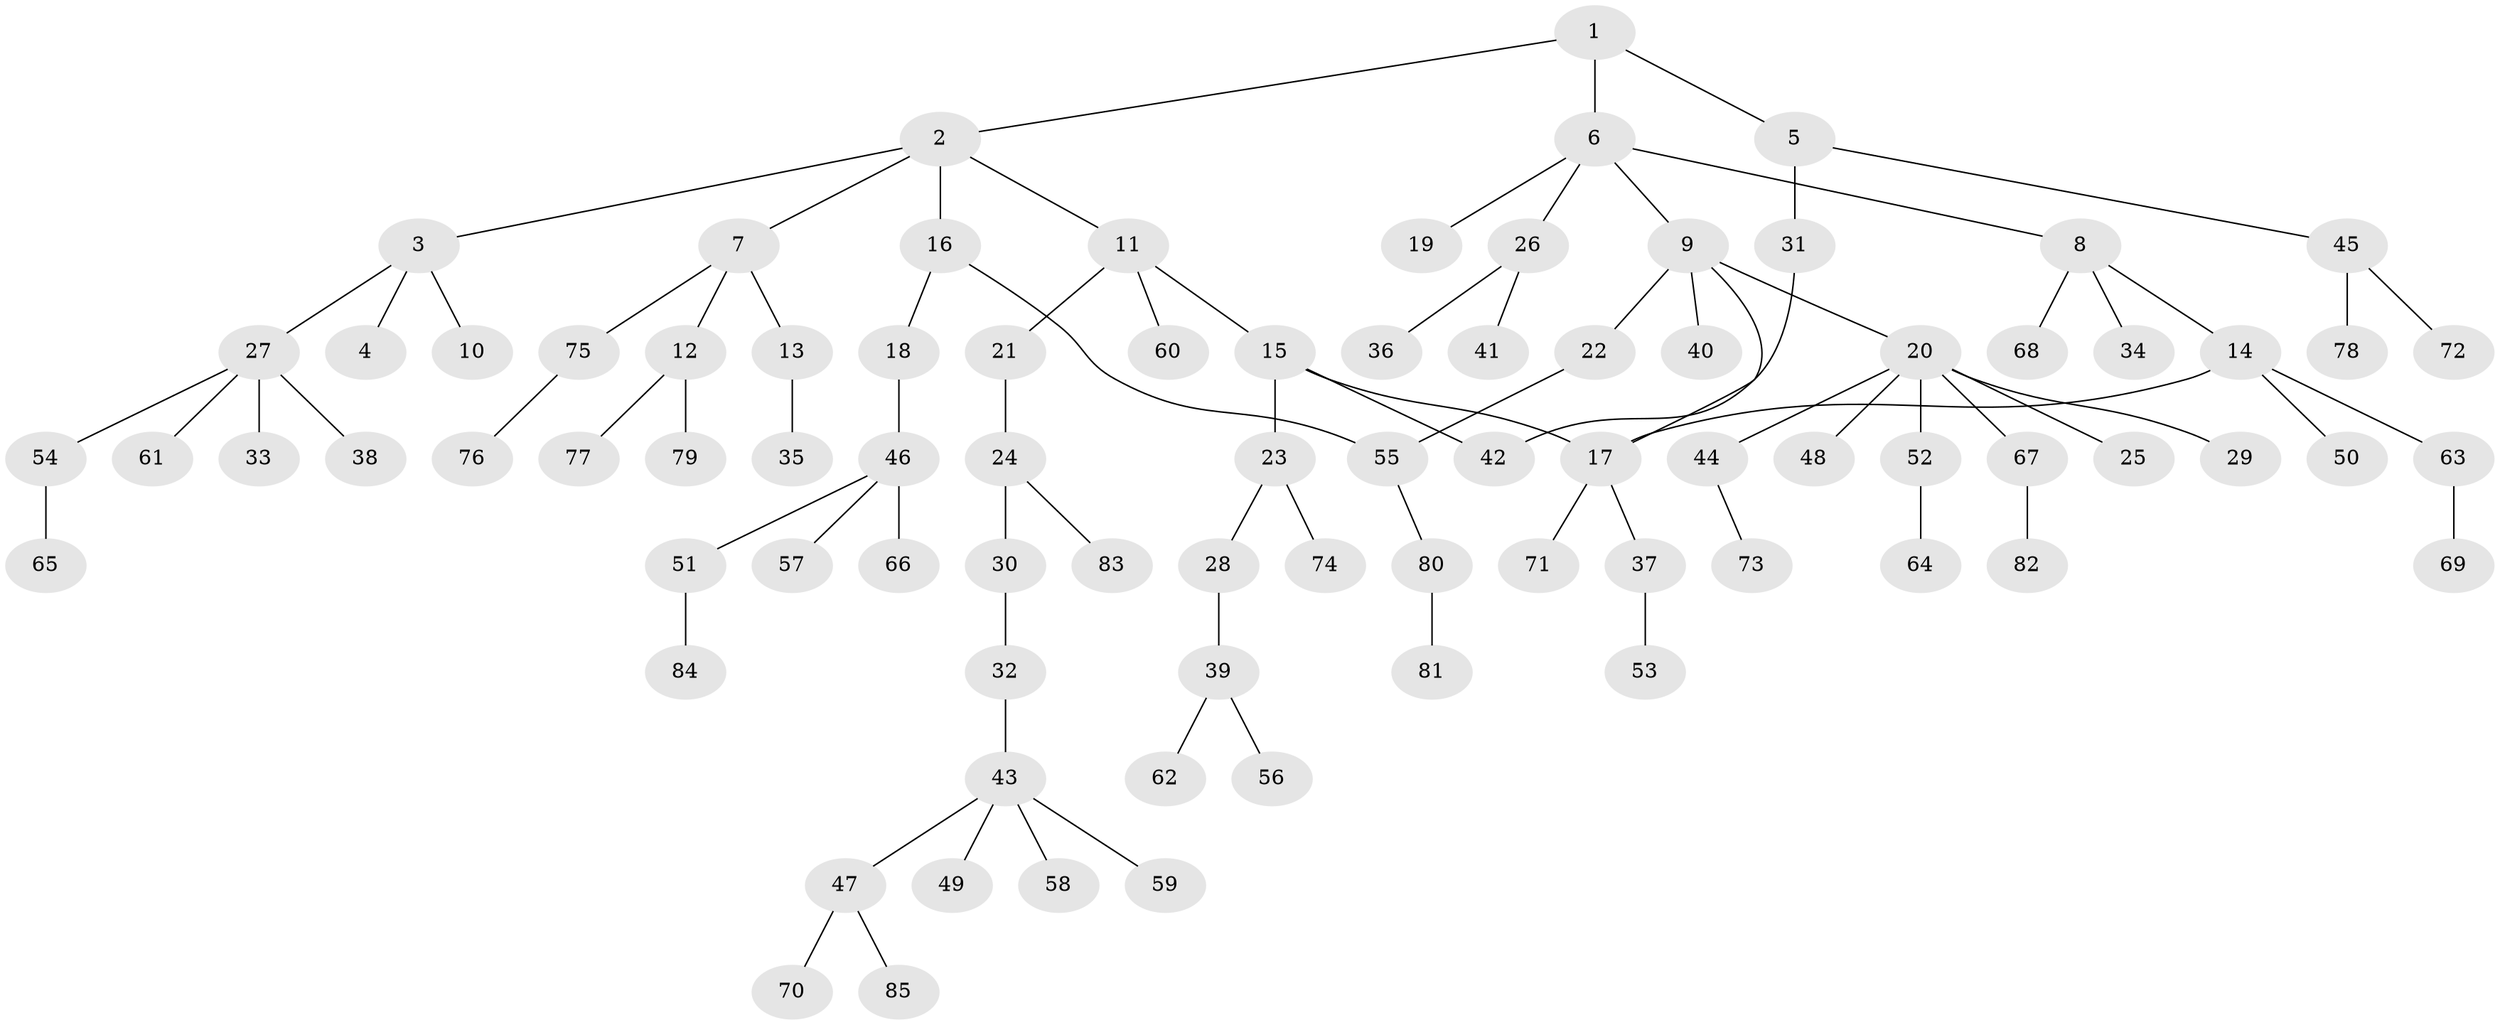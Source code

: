 // coarse degree distribution, {3: 0.10714285714285714, 7: 0.017857142857142856, 1: 0.5357142857142857, 8: 0.017857142857142856, 4: 0.10714285714285714, 2: 0.17857142857142858, 5: 0.017857142857142856, 6: 0.017857142857142856}
// Generated by graph-tools (version 1.1) at 2025/41/03/06/25 10:41:29]
// undirected, 85 vertices, 88 edges
graph export_dot {
graph [start="1"]
  node [color=gray90,style=filled];
  1;
  2;
  3;
  4;
  5;
  6;
  7;
  8;
  9;
  10;
  11;
  12;
  13;
  14;
  15;
  16;
  17;
  18;
  19;
  20;
  21;
  22;
  23;
  24;
  25;
  26;
  27;
  28;
  29;
  30;
  31;
  32;
  33;
  34;
  35;
  36;
  37;
  38;
  39;
  40;
  41;
  42;
  43;
  44;
  45;
  46;
  47;
  48;
  49;
  50;
  51;
  52;
  53;
  54;
  55;
  56;
  57;
  58;
  59;
  60;
  61;
  62;
  63;
  64;
  65;
  66;
  67;
  68;
  69;
  70;
  71;
  72;
  73;
  74;
  75;
  76;
  77;
  78;
  79;
  80;
  81;
  82;
  83;
  84;
  85;
  1 -- 2;
  1 -- 5;
  1 -- 6;
  2 -- 3;
  2 -- 7;
  2 -- 11;
  2 -- 16;
  3 -- 4;
  3 -- 10;
  3 -- 27;
  5 -- 31;
  5 -- 45;
  6 -- 8;
  6 -- 9;
  6 -- 19;
  6 -- 26;
  7 -- 12;
  7 -- 13;
  7 -- 75;
  8 -- 14;
  8 -- 34;
  8 -- 68;
  9 -- 20;
  9 -- 22;
  9 -- 40;
  9 -- 17;
  11 -- 15;
  11 -- 21;
  11 -- 60;
  12 -- 77;
  12 -- 79;
  13 -- 35;
  14 -- 50;
  14 -- 63;
  14 -- 17;
  15 -- 17;
  15 -- 23;
  15 -- 42;
  16 -- 18;
  16 -- 55;
  17 -- 37;
  17 -- 71;
  18 -- 46;
  20 -- 25;
  20 -- 29;
  20 -- 44;
  20 -- 48;
  20 -- 52;
  20 -- 67;
  21 -- 24;
  22 -- 55;
  23 -- 28;
  23 -- 74;
  24 -- 30;
  24 -- 83;
  26 -- 36;
  26 -- 41;
  27 -- 33;
  27 -- 38;
  27 -- 54;
  27 -- 61;
  28 -- 39;
  30 -- 32;
  31 -- 42;
  32 -- 43;
  37 -- 53;
  39 -- 56;
  39 -- 62;
  43 -- 47;
  43 -- 49;
  43 -- 58;
  43 -- 59;
  44 -- 73;
  45 -- 72;
  45 -- 78;
  46 -- 51;
  46 -- 57;
  46 -- 66;
  47 -- 70;
  47 -- 85;
  51 -- 84;
  52 -- 64;
  54 -- 65;
  55 -- 80;
  63 -- 69;
  67 -- 82;
  75 -- 76;
  80 -- 81;
}
